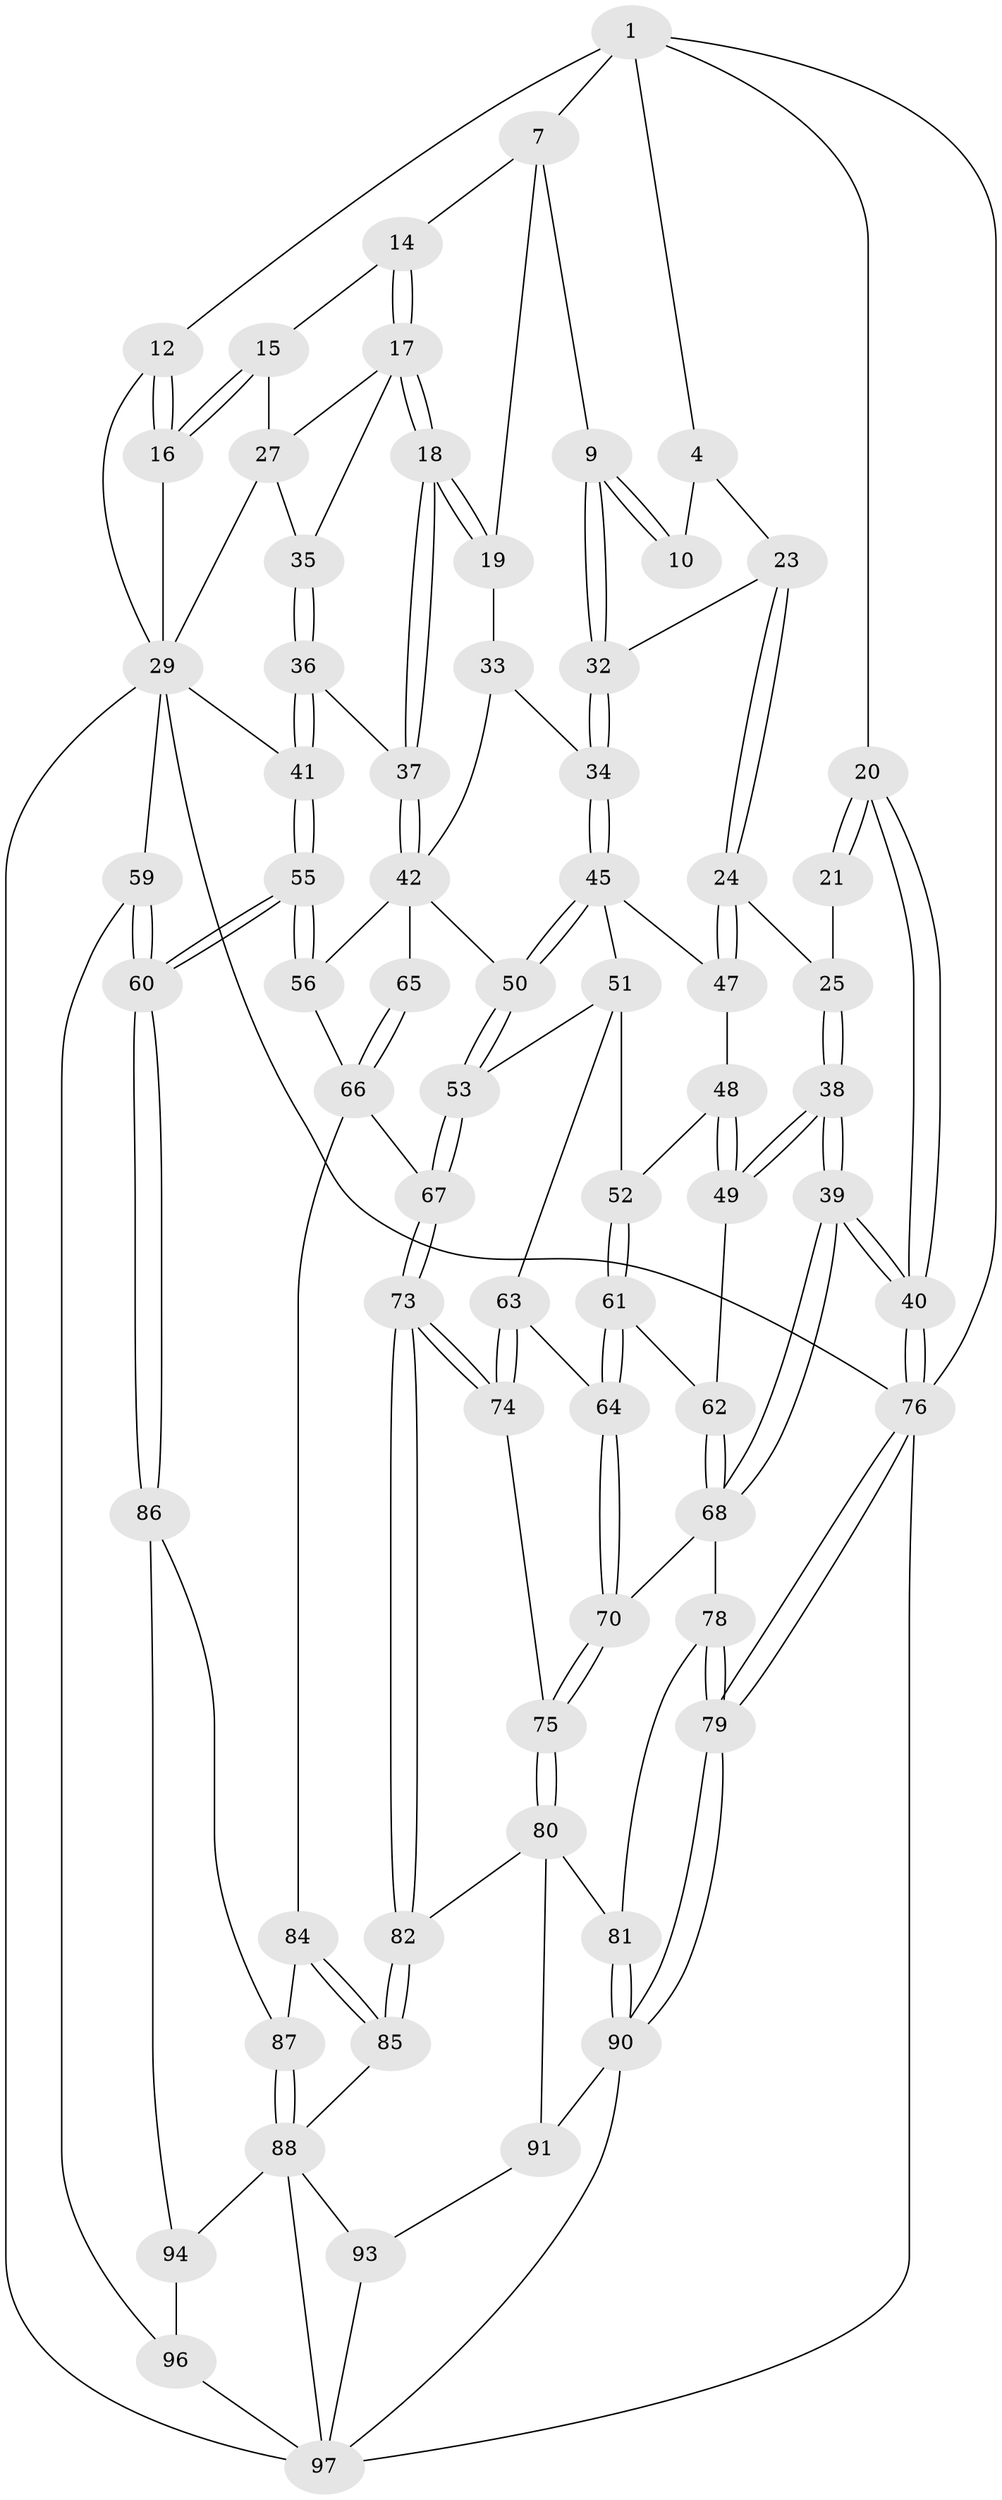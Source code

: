 // original degree distribution, {3: 0.029411764705882353, 6: 0.19607843137254902, 4: 0.19607843137254902, 5: 0.5784313725490197}
// Generated by graph-tools (version 1.1) at 2025/21/03/04/25 18:21:44]
// undirected, 71 vertices, 167 edges
graph export_dot {
graph [start="1"]
  node [color=gray90,style=filled];
  1 [pos="+0.3950414150725342+0",super="+6+2"];
  4 [pos="+0.20502280015984095+0.09611188366158241",super="+5+11"];
  7 [pos="+0.607959707767249+0",super="+8"];
  9 [pos="+0.3761030508470729+0.129079806679995"];
  10 [pos="+0.34986575582387336+0.010906514950650559"];
  12 [pos="+1+0"];
  14 [pos="+0.8168834056975439+0.057593464978007124"];
  15 [pos="+0.9995835706434003+0.025578498369718233"];
  16 [pos="+1+0"];
  17 [pos="+0.7955348844327284+0.1590743281511822",super="+28"];
  18 [pos="+0.666868151253486+0.18528390564437455"];
  19 [pos="+0.6042691347855584+0.11888798913668037"];
  20 [pos="+0+0.31195106632258823"];
  21 [pos="+0.03326303504889336+0.1949291169082987",super="+22"];
  23 [pos="+0.2426300913953848+0.15456629286703813"];
  24 [pos="+0.16952336818433442+0.23366869310014696"];
  25 [pos="+0.13444333893519186+0.23036297503520822"];
  27 [pos="+0.9580345148470768+0.08318199751135424",super="+31"];
  29 [pos="+1+0.23083858772137494",super="+58+30"];
  32 [pos="+0.33343945430703376+0.1864548527662801"];
  33 [pos="+0.49971020141505756+0.22682965851244447"];
  34 [pos="+0.3386110889468548+0.20000111529416634"];
  35 [pos="+0.8386594009669784+0.19728400434642349"];
  36 [pos="+0.8512328167196411+0.27858425126902986"];
  37 [pos="+0.6759140590228772+0.27822148839568"];
  38 [pos="+0+0.3622965760479125"];
  39 [pos="+0+0.3857557340811409"];
  40 [pos="+0+0.38522128573271414"];
  41 [pos="+0.8984978964357087+0.3412081790980188"];
  42 [pos="+0.666825655183316+0.35216982327431623",super="+43+57"];
  45 [pos="+0.33991208246384264+0.2936834404524588",super="+46"];
  47 [pos="+0.19036623163439007+0.2962102291081148"];
  48 [pos="+0.16778673114928414+0.33827531409924344"];
  49 [pos="+0.05285564043992722+0.3729974462827553"];
  50 [pos="+0.432906772274629+0.3607744047421824"];
  51 [pos="+0.29519712151072774+0.3385950802474073",super="+54"];
  52 [pos="+0.20874055737386166+0.3997649783475519"];
  53 [pos="+0.40464730275748784+0.41686608047741325"];
  55 [pos="+0.9263722675016498+0.49221286148411747"];
  56 [pos="+0.7459867343839929+0.47072282865454024"];
  59 [pos="+1+0.5785220331761278"];
  60 [pos="+1+0.5761250417521485"];
  61 [pos="+0.20711093213994336+0.43120282576373914"];
  62 [pos="+0.13717848303620808+0.43497118576622296"];
  63 [pos="+0.2983356874032364+0.49367686380315345"];
  64 [pos="+0.24680148217761685+0.4875019488566361"];
  65 [pos="+0.5164829041983623+0.4769260500639867"];
  66 [pos="+0.5113972280500562+0.5483667875238138",super="+72"];
  67 [pos="+0.4710699756753788+0.5712169710550686"];
  68 [pos="+0.12265177825059322+0.5483942166342053",super="+71"];
  70 [pos="+0.17529753749994487+0.5430918000543905"];
  73 [pos="+0.4430238873905262+0.6023123952643743"];
  74 [pos="+0.3302840510248841+0.552403548733138"];
  75 [pos="+0.27585349887092375+0.6212700521907524"];
  76 [pos="+0+0.904751164993179",super="+77"];
  78 [pos="+0.13040391453648978+0.6162350097797312"];
  79 [pos="+0+0.7953862677799962"];
  80 [pos="+0.2553693666691062+0.6681737899278796",super="+83"];
  81 [pos="+0.24700899852014455+0.6725646326209437"];
  82 [pos="+0.44434648212924915+0.6341739100888151"];
  84 [pos="+0.6615500593652501+0.5968795379212882"];
  85 [pos="+0.4997195765639448+0.7229618572869162"];
  86 [pos="+0.7721402516086776+0.7304671648939195"];
  87 [pos="+0.6644647092336969+0.6078871947729135"];
  88 [pos="+0.6235604368165029+0.7793901988182246",super="+89+95"];
  90 [pos="+0.20700853489749657+0.8073893757994689",super="+92"];
  91 [pos="+0.3412643540027571+0.8204629198968368"];
  93 [pos="+0.4481588425604377+0.8316530465217475"];
  94 [pos="+0.7448490362693836+0.7789200262387331"];
  96 [pos="+0.8266023427809663+0.835474109217886"];
  97 [pos="+0.6536181379692547+1",super="+98+99"];
  1 -- 12 [weight=2];
  1 -- 7;
  1 -- 20;
  1 -- 4;
  1 -- 76;
  4 -- 10 [weight=2];
  4 -- 23;
  7 -- 14;
  7 -- 9;
  7 -- 19;
  9 -- 10;
  9 -- 10;
  9 -- 32;
  9 -- 32;
  12 -- 16;
  12 -- 16;
  12 -- 29;
  14 -- 15;
  14 -- 17;
  14 -- 17;
  15 -- 16;
  15 -- 16;
  15 -- 27;
  16 -- 29;
  17 -- 18;
  17 -- 18;
  17 -- 27;
  17 -- 35;
  18 -- 19;
  18 -- 19;
  18 -- 37;
  18 -- 37;
  19 -- 33;
  20 -- 21;
  20 -- 21;
  20 -- 40;
  20 -- 40;
  21 -- 25;
  23 -- 24;
  23 -- 24;
  23 -- 32;
  24 -- 25;
  24 -- 47;
  24 -- 47;
  25 -- 38;
  25 -- 38;
  27 -- 35;
  27 -- 29;
  29 -- 59;
  29 -- 41;
  29 -- 97;
  29 -- 76;
  32 -- 34;
  32 -- 34;
  33 -- 34;
  33 -- 42;
  34 -- 45;
  34 -- 45;
  35 -- 36;
  35 -- 36;
  36 -- 37;
  36 -- 41;
  36 -- 41;
  37 -- 42;
  37 -- 42;
  38 -- 39;
  38 -- 39;
  38 -- 49;
  38 -- 49;
  39 -- 40;
  39 -- 40;
  39 -- 68;
  39 -- 68;
  40 -- 76;
  40 -- 76;
  41 -- 55;
  41 -- 55;
  42 -- 65 [weight=2];
  42 -- 50;
  42 -- 56;
  45 -- 50;
  45 -- 50;
  45 -- 51;
  45 -- 47;
  47 -- 48;
  48 -- 49;
  48 -- 49;
  48 -- 52;
  49 -- 62;
  50 -- 53;
  50 -- 53;
  51 -- 52;
  51 -- 53;
  51 -- 63;
  52 -- 61;
  52 -- 61;
  53 -- 67;
  53 -- 67;
  55 -- 56;
  55 -- 56;
  55 -- 60;
  55 -- 60;
  56 -- 66;
  59 -- 60;
  59 -- 60;
  59 -- 96;
  60 -- 86;
  60 -- 86;
  61 -- 62;
  61 -- 64;
  61 -- 64;
  62 -- 68;
  62 -- 68;
  63 -- 64;
  63 -- 74;
  63 -- 74;
  64 -- 70;
  64 -- 70;
  65 -- 66;
  65 -- 66;
  66 -- 67;
  66 -- 84;
  67 -- 73;
  67 -- 73;
  68 -- 78;
  68 -- 70;
  70 -- 75;
  70 -- 75;
  73 -- 74;
  73 -- 74;
  73 -- 82;
  73 -- 82;
  74 -- 75;
  75 -- 80;
  75 -- 80;
  76 -- 79;
  76 -- 79;
  76 -- 97;
  78 -- 79;
  78 -- 79;
  78 -- 81;
  79 -- 90;
  79 -- 90;
  80 -- 81;
  80 -- 82;
  80 -- 91;
  81 -- 90;
  81 -- 90;
  82 -- 85;
  82 -- 85;
  84 -- 85;
  84 -- 85;
  84 -- 87;
  85 -- 88;
  86 -- 87;
  86 -- 94;
  87 -- 88;
  87 -- 88;
  88 -- 93;
  88 -- 97;
  88 -- 94;
  90 -- 97;
  90 -- 91;
  91 -- 93;
  93 -- 97;
  94 -- 96;
  96 -- 97;
}
